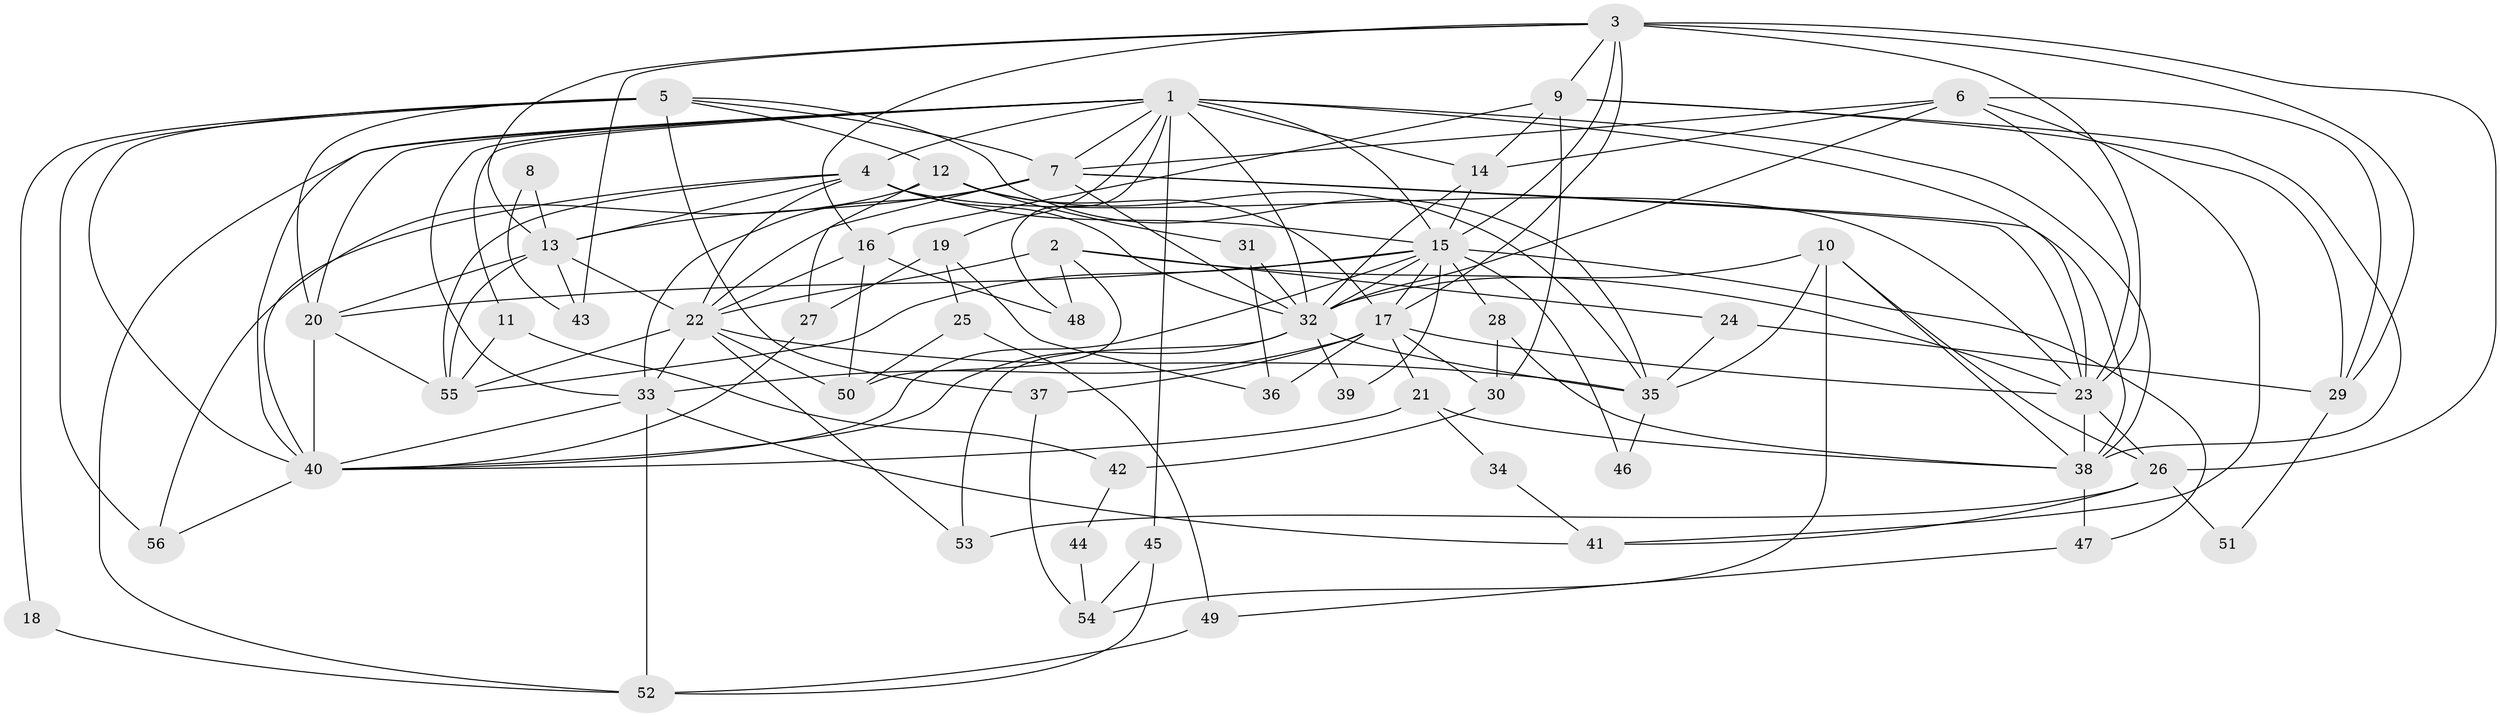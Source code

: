 // original degree distribution, {9: 0.008928571428571428, 5: 0.17857142857142858, 3: 0.33035714285714285, 4: 0.25892857142857145, 2: 0.09821428571428571, 6: 0.08035714285714286, 7: 0.03571428571428571, 8: 0.008928571428571428}
// Generated by graph-tools (version 1.1) at 2025/51/03/04/25 22:51:18]
// undirected, 56 vertices, 147 edges
graph export_dot {
  node [color=gray90,style=filled];
  1;
  2;
  3;
  4;
  5;
  6;
  7;
  8;
  9;
  10;
  11;
  12;
  13;
  14;
  15;
  16;
  17;
  18;
  19;
  20;
  21;
  22;
  23;
  24;
  25;
  26;
  27;
  28;
  29;
  30;
  31;
  32;
  33;
  34;
  35;
  36;
  37;
  38;
  39;
  40;
  41;
  42;
  43;
  44;
  45;
  46;
  47;
  48;
  49;
  50;
  51;
  52;
  53;
  54;
  55;
  56;
  1 -- 4 [weight=1.0];
  1 -- 7 [weight=1.0];
  1 -- 11 [weight=1.0];
  1 -- 14 [weight=1.0];
  1 -- 15 [weight=2.0];
  1 -- 19 [weight=1.0];
  1 -- 20 [weight=2.0];
  1 -- 23 [weight=2.0];
  1 -- 32 [weight=3.0];
  1 -- 33 [weight=1.0];
  1 -- 38 [weight=1.0];
  1 -- 40 [weight=1.0];
  1 -- 45 [weight=1.0];
  1 -- 48 [weight=1.0];
  1 -- 52 [weight=1.0];
  2 -- 22 [weight=1.0];
  2 -- 23 [weight=1.0];
  2 -- 24 [weight=1.0];
  2 -- 48 [weight=1.0];
  2 -- 50 [weight=1.0];
  3 -- 9 [weight=1.0];
  3 -- 13 [weight=2.0];
  3 -- 15 [weight=1.0];
  3 -- 16 [weight=1.0];
  3 -- 17 [weight=1.0];
  3 -- 23 [weight=1.0];
  3 -- 26 [weight=2.0];
  3 -- 29 [weight=1.0];
  3 -- 43 [weight=1.0];
  4 -- 13 [weight=1.0];
  4 -- 15 [weight=1.0];
  4 -- 22 [weight=1.0];
  4 -- 23 [weight=1.0];
  4 -- 32 [weight=1.0];
  4 -- 40 [weight=1.0];
  4 -- 55 [weight=2.0];
  5 -- 7 [weight=1.0];
  5 -- 12 [weight=1.0];
  5 -- 18 [weight=1.0];
  5 -- 20 [weight=2.0];
  5 -- 35 [weight=1.0];
  5 -- 37 [weight=1.0];
  5 -- 40 [weight=2.0];
  5 -- 56 [weight=1.0];
  6 -- 7 [weight=1.0];
  6 -- 14 [weight=1.0];
  6 -- 23 [weight=1.0];
  6 -- 29 [weight=1.0];
  6 -- 32 [weight=1.0];
  6 -- 41 [weight=1.0];
  7 -- 13 [weight=1.0];
  7 -- 22 [weight=1.0];
  7 -- 23 [weight=1.0];
  7 -- 32 [weight=1.0];
  7 -- 33 [weight=1.0];
  7 -- 38 [weight=1.0];
  8 -- 13 [weight=1.0];
  8 -- 43 [weight=1.0];
  9 -- 14 [weight=1.0];
  9 -- 16 [weight=1.0];
  9 -- 29 [weight=1.0];
  9 -- 30 [weight=1.0];
  9 -- 38 [weight=2.0];
  10 -- 26 [weight=1.0];
  10 -- 32 [weight=1.0];
  10 -- 35 [weight=1.0];
  10 -- 38 [weight=1.0];
  10 -- 54 [weight=1.0];
  11 -- 42 [weight=1.0];
  11 -- 55 [weight=1.0];
  12 -- 17 [weight=1.0];
  12 -- 27 [weight=1.0];
  12 -- 31 [weight=1.0];
  12 -- 35 [weight=1.0];
  12 -- 56 [weight=1.0];
  13 -- 20 [weight=1.0];
  13 -- 22 [weight=1.0];
  13 -- 43 [weight=1.0];
  13 -- 55 [weight=1.0];
  14 -- 15 [weight=1.0];
  14 -- 32 [weight=1.0];
  15 -- 17 [weight=2.0];
  15 -- 20 [weight=2.0];
  15 -- 28 [weight=1.0];
  15 -- 32 [weight=1.0];
  15 -- 39 [weight=1.0];
  15 -- 40 [weight=1.0];
  15 -- 46 [weight=1.0];
  15 -- 47 [weight=1.0];
  15 -- 55 [weight=1.0];
  16 -- 22 [weight=1.0];
  16 -- 48 [weight=1.0];
  16 -- 50 [weight=1.0];
  17 -- 21 [weight=1.0];
  17 -- 23 [weight=1.0];
  17 -- 30 [weight=1.0];
  17 -- 33 [weight=1.0];
  17 -- 36 [weight=1.0];
  17 -- 37 [weight=1.0];
  18 -- 52 [weight=1.0];
  19 -- 25 [weight=1.0];
  19 -- 27 [weight=1.0];
  19 -- 36 [weight=1.0];
  20 -- 40 [weight=1.0];
  20 -- 55 [weight=1.0];
  21 -- 34 [weight=1.0];
  21 -- 38 [weight=1.0];
  21 -- 40 [weight=1.0];
  22 -- 33 [weight=1.0];
  22 -- 35 [weight=1.0];
  22 -- 50 [weight=1.0];
  22 -- 53 [weight=1.0];
  22 -- 55 [weight=1.0];
  23 -- 26 [weight=1.0];
  23 -- 38 [weight=1.0];
  24 -- 29 [weight=1.0];
  24 -- 35 [weight=1.0];
  25 -- 49 [weight=1.0];
  25 -- 50 [weight=1.0];
  26 -- 41 [weight=1.0];
  26 -- 51 [weight=1.0];
  26 -- 53 [weight=1.0];
  27 -- 40 [weight=1.0];
  28 -- 30 [weight=1.0];
  28 -- 38 [weight=1.0];
  29 -- 51 [weight=1.0];
  30 -- 42 [weight=1.0];
  31 -- 32 [weight=1.0];
  31 -- 36 [weight=1.0];
  32 -- 35 [weight=1.0];
  32 -- 39 [weight=2.0];
  32 -- 40 [weight=1.0];
  32 -- 53 [weight=2.0];
  33 -- 40 [weight=1.0];
  33 -- 41 [weight=1.0];
  33 -- 52 [weight=1.0];
  34 -- 41 [weight=1.0];
  35 -- 46 [weight=1.0];
  37 -- 54 [weight=1.0];
  38 -- 47 [weight=1.0];
  40 -- 56 [weight=1.0];
  42 -- 44 [weight=1.0];
  44 -- 54 [weight=1.0];
  45 -- 52 [weight=1.0];
  45 -- 54 [weight=1.0];
  47 -- 49 [weight=1.0];
  49 -- 52 [weight=1.0];
}
